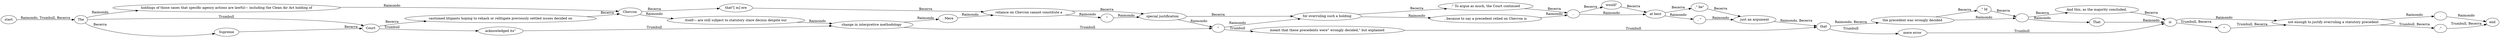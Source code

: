 digraph {
	graph [rankdir=LR]
	1 [label=start]
	2 [label=end]
	3 [label=The]
	4 [label="holdings of those cases that specific agency actions are lawful— including the Clean Air Act holding of"]
	5 [label=Chevron]
	6 [label="itself— are still subject to statutory stare decisis despite our"]
	7 [label="change in interpretive methodology"]
	8 [label=". Mere"]
	9 [label="reliance on Chevron cannot constitute a"]
	10 [label="\""]
	11 [label="special justification"]
	12 [label="\""]
	13 [label="for overruling such a holding"]
	14 [label=", because to say a precedent relied on Chevron is"]
	15 [label=","]
	16 [label="at best"]
	17 [label=", \""]
	18 [label="just an argument"]
	19 [label=that]
	20 [label="the precedent was wrongly decided"]
	21 [label="."]
	22 [label=That]
	23 [label=is]
	24 [label="not enough to justify overruling a statutory precedent"]
	25 [label="."]
	26 [label=Court]
	27 [label="acknowledged its\""]
	28 [label="meant that these precedents were\" wrongly decided,\" but explained"]
	29 [label="mere error"]
	30 [label="\""]
	31 [label=".\""]
	32 [label=Supreme]
	33 [label="cautioned litigants hoping to rehash or relitigate previously settled issues decided on"]
	34 [label="that\"[ m] ere"]
	35 [label=".\" To argue as much, the Court continued"]
	36 [label="would\""]
	37 [label=",\" be\""]
	38 [label=".\" Id"]
	39 [label="And this, as the majority concluded,"]
	1 -> 3 [label="Raimondo, Trumbull, Becerra"]
	3 -> 4 [label=Raimondo]
	3 -> 26 [label=Trumbull]
	3 -> 32 [label=Becerra]
	4 -> 5 [label=Raimondo]
	5 -> 6 [label=Raimondo]
	5 -> 34 [label=Becerra]
	6 -> 7 [label=Raimondo]
	7 -> 8 [label=Raimondo]
	7 -> 12 [label=Trumbull]
	8 -> 9 [label=Raimondo]
	9 -> 10 [label=Raimondo]
	9 -> 11 [label=Becerra]
	10 -> 11 [label=Raimondo]
	11 -> 12 [label=Raimondo]
	11 -> 13 [label=Becerra]
	12 -> 13 [label=Raimondo]
	12 -> 28 [label=Trumbull]
	13 -> 14 [label=Raimondo]
	13 -> 35 [label=Becerra]
	14 -> 15 [label=Raimondo]
	15 -> 16 [label=Raimondo]
	15 -> 36 [label=Becerra]
	16 -> 17 [label=Raimondo]
	16 -> 37 [label=Becerra]
	17 -> 18 [label=Raimondo]
	18 -> 19 [label="Raimondo, Becerra"]
	19 -> 20 [label="Raimondo, Becerra"]
	19 -> 29 [label=Trumbull]
	20 -> 21 [label=Raimondo]
	20 -> 38 [label=Becerra]
	21 -> 22 [label=Raimondo]
	21 -> 39 [label=Becerra]
	22 -> 23 [label=Raimondo]
	23 -> 24 [label=Raimondo]
	23 -> 30 [label="Trumbull, Becerra"]
	24 -> 25 [label=Raimondo]
	24 -> 31 [label="Trumbull, Becerra"]
	25 -> 2 [label=Raimondo]
	26 -> 27 [label=Trumbull]
	26 -> 33 [label=Becerra]
	27 -> 7 [label=Trumbull]
	28 -> 19 [label=Trumbull]
	29 -> 23 [label=Trumbull]
	30 -> 24 [label="Trumbull, Becerra"]
	31 -> 2 [label="Trumbull, Becerra"]
	32 -> 26 [label=Becerra]
	33 -> 5 [label=Becerra]
	34 -> 9 [label=Becerra]
	35 -> 15 [label=Becerra]
	36 -> 16 [label=Becerra]
	37 -> 18 [label=Becerra]
	38 -> 21 [label=Becerra]
	39 -> 23 [label=Becerra]
	{
		graph [rank=same]
		1
	}
	{
		graph [rank=same]
		3
	}
	{
		graph [rank=same]
		4
		32
	}
	{
		graph [rank=same]
		26
	}
	{
		graph [rank=same]
		27
		33
	}
	{
		graph [rank=same]
		5
	}
	{
		graph [rank=same]
		6
		34
	}
	{
		graph [rank=same]
		7
	}
	{
		graph [rank=same]
		8
	}
	{
		graph [rank=same]
		9
	}
	{
		graph [rank=same]
		10
	}
	{
		graph [rank=same]
		11
	}
	{
		graph [rank=same]
		12
	}
	{
		graph [rank=same]
		13
		28
	}
	{
		graph [rank=same]
		14
		35
	}
	{
		graph [rank=same]
		15
	}
	{
		graph [rank=same]
		36
	}
	{
		graph [rank=same]
		16
	}
	{
		graph [rank=same]
		17
		37
	}
	{
		graph [rank=same]
		18
	}
	{
		graph [rank=same]
		19
	}
	{
		graph [rank=same]
		20
		29
	}
	{
		graph [rank=same]
		38
	}
	{
		graph [rank=same]
		21
	}
	{
		graph [rank=same]
		22
		39
	}
	{
		graph [rank=same]
		23
	}
	{
		graph [rank=same]
		30
	}
	{
		graph [rank=same]
		24
	}
	{
		graph [rank=same]
		25
		31
	}
	{
		graph [rank=same]
		2
	}
}
